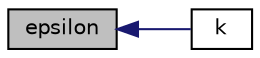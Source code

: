 digraph "epsilon"
{
  bgcolor="transparent";
  edge [fontname="Helvetica",fontsize="10",labelfontname="Helvetica",labelfontsize="10"];
  node [fontname="Helvetica",fontsize="10",shape=record];
  rankdir="LR";
  Node466 [label="epsilon",height=0.2,width=0.4,color="black", fillcolor="grey75", style="filled", fontcolor="black"];
  Node466 -> Node467 [dir="back",color="midnightblue",fontsize="10",style="solid",fontname="Helvetica"];
  Node467 [label="k",height=0.2,width=0.4,color="black",URL="$a32209.html#a2cc3daa68147a9052c2b37e9ac37eca4",tooltip="Return SGS kinetic energy. "];
}

